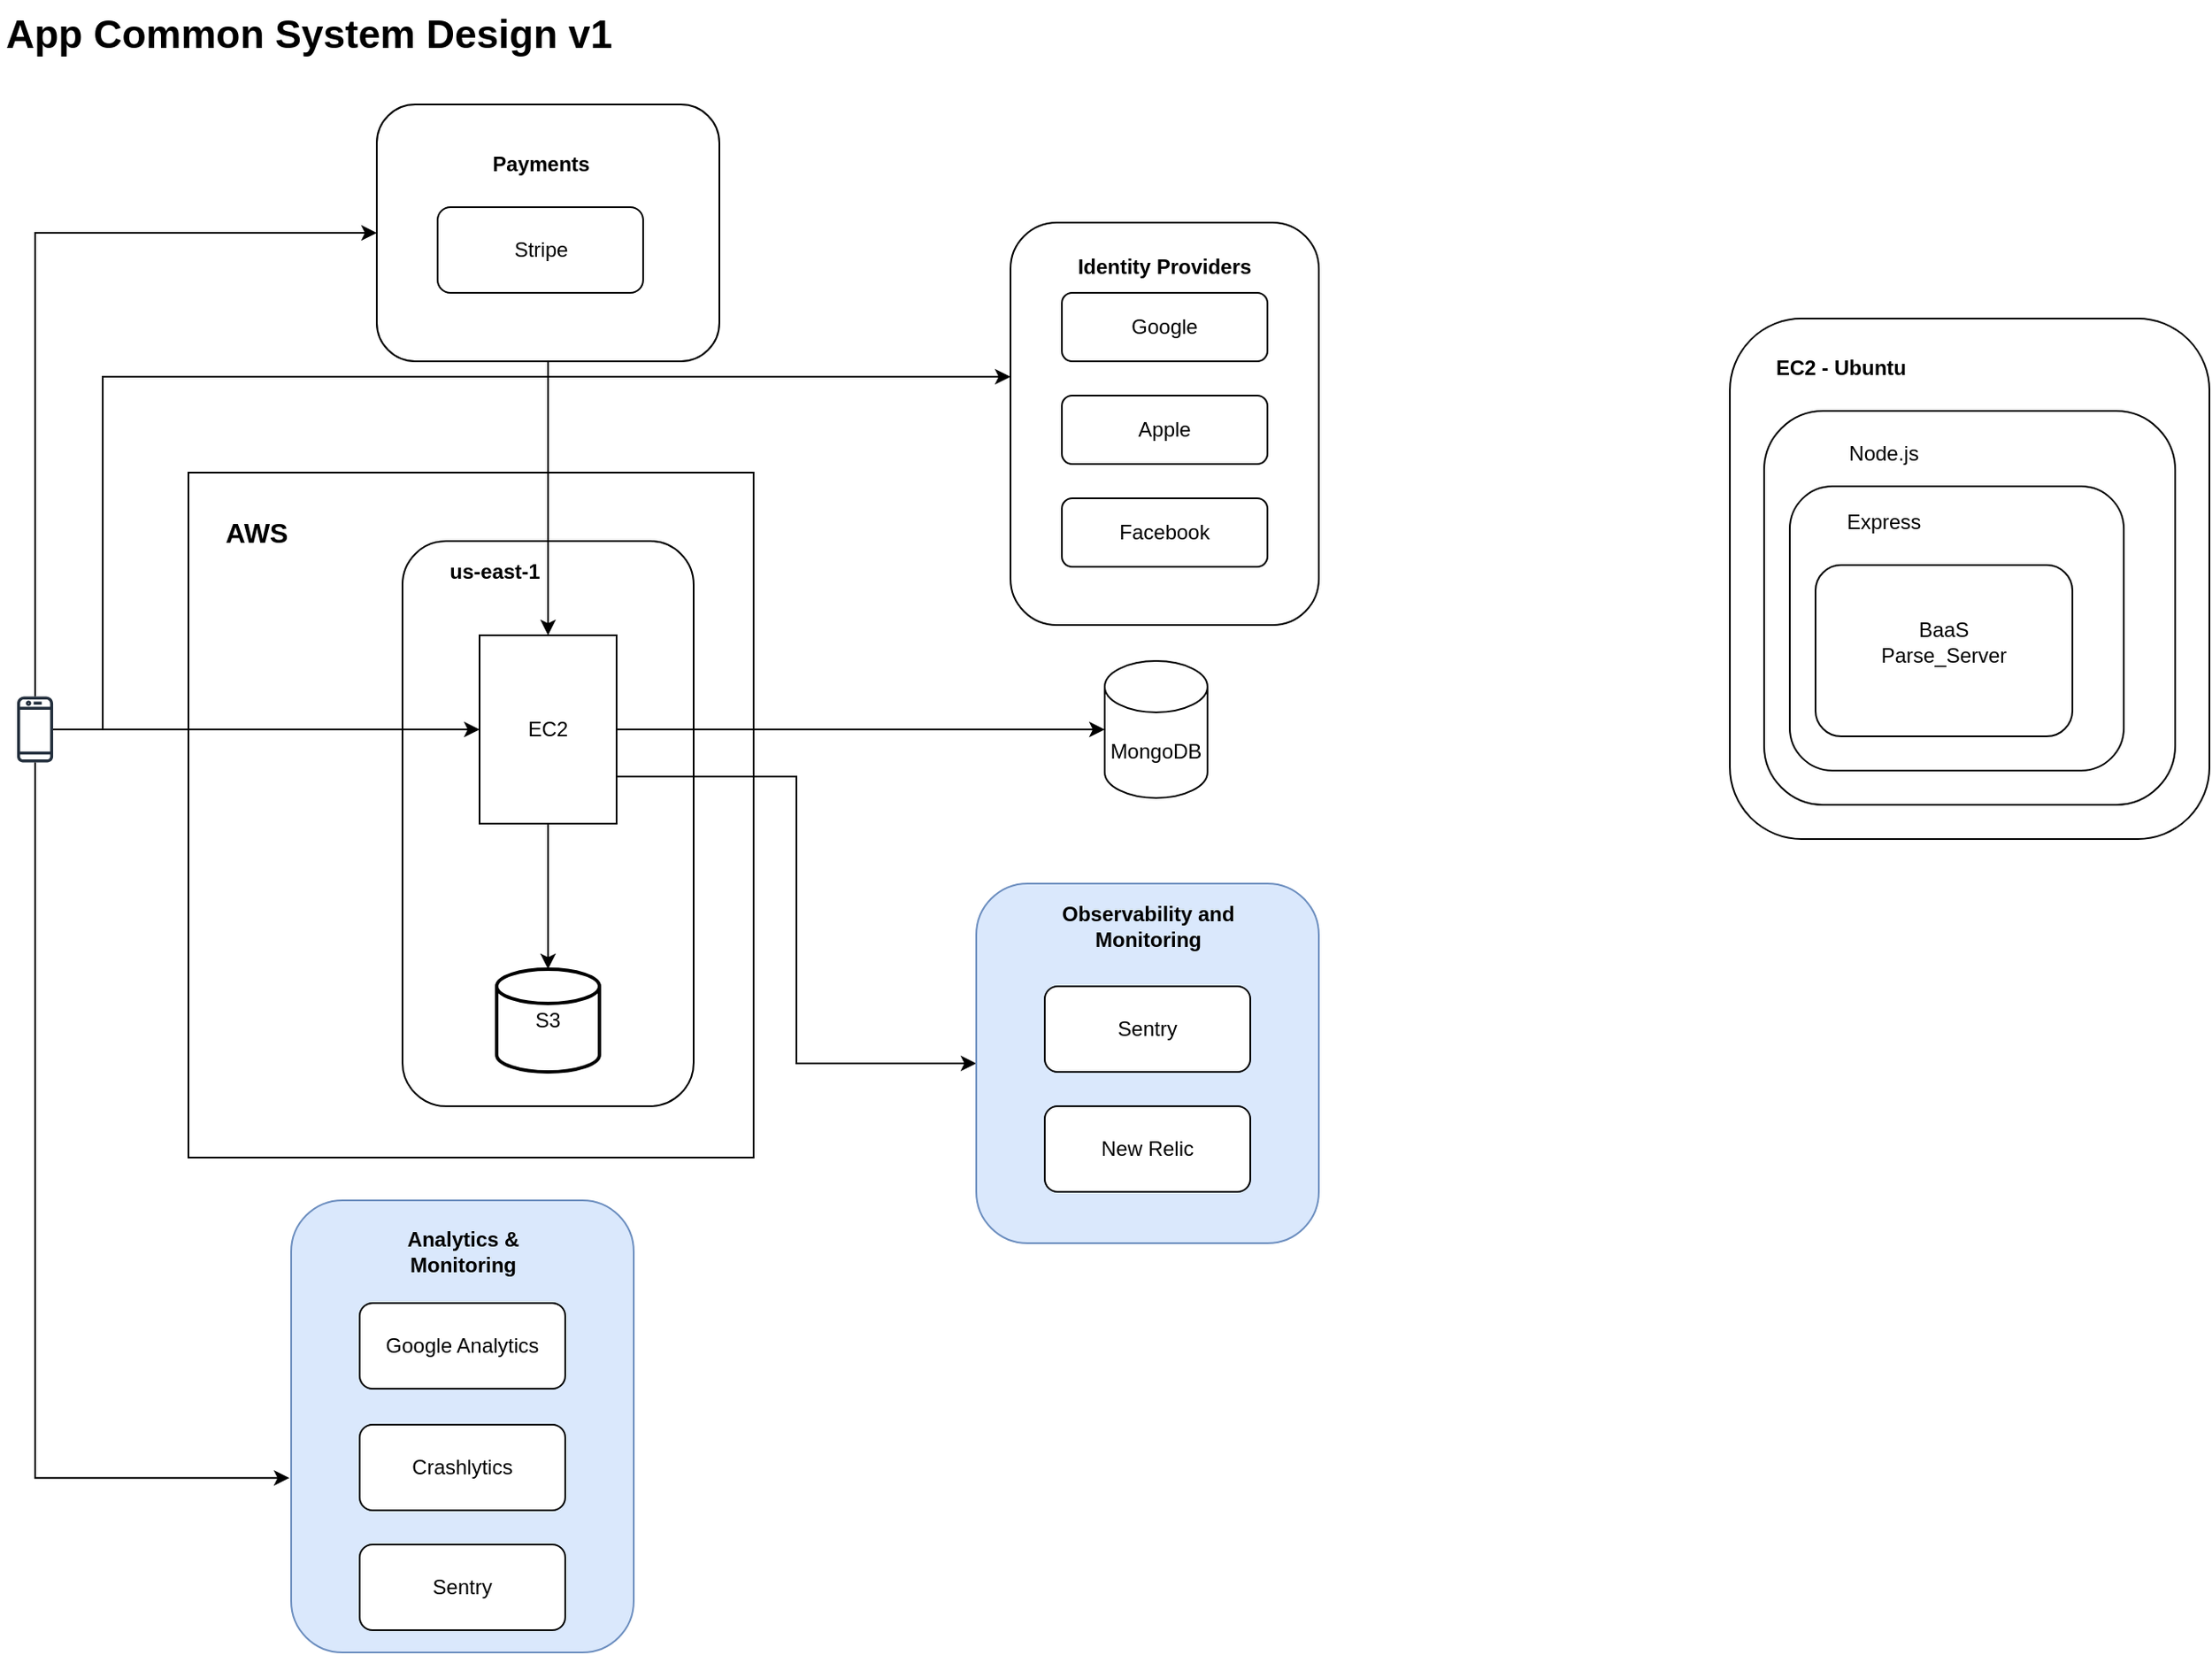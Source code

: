 <mxfile version="26.0.4">
  <diagram name="Page-1" id="NKPnQRwSP1cfZ27L-5-N">
    <mxGraphModel dx="1242" dy="819" grid="1" gridSize="10" guides="1" tooltips="1" connect="1" arrows="1" fold="1" page="1" pageScale="1" pageWidth="1700" pageHeight="1100" math="0" shadow="0">
      <root>
        <mxCell id="0" />
        <mxCell id="1" parent="0" />
        <mxCell id="Hi555N7dm8DbJ_s_1SJW-18" value="" style="rounded=1;whiteSpace=wrap;html=1;fillColor=none;" parent="1" vertex="1">
          <mxGeometry x="620" y="150" width="180" height="235" as="geometry" />
        </mxCell>
        <mxCell id="Hi555N7dm8DbJ_s_1SJW-49" style="edgeStyle=orthogonalEdgeStyle;rounded=0;orthogonalLoop=1;jettySize=auto;html=1;" parent="1" source="Hi555N7dm8DbJ_s_1SJW-44" target="Hi555N7dm8DbJ_s_1SJW-3" edge="1">
          <mxGeometry relative="1" as="geometry" />
        </mxCell>
        <mxCell id="Hi555N7dm8DbJ_s_1SJW-44" value="" style="rounded=1;whiteSpace=wrap;html=1;fillColor=none;" parent="1" vertex="1">
          <mxGeometry x="250" y="81" width="200" height="150" as="geometry" />
        </mxCell>
        <mxCell id="Hi555N7dm8DbJ_s_1SJW-27" value="" style="rounded=1;whiteSpace=wrap;html=1;fillColor=none;" parent="1" vertex="1">
          <mxGeometry x="265" y="336" width="170" height="330" as="geometry" />
        </mxCell>
        <mxCell id="Hi555N7dm8DbJ_s_1SJW-12" value="" style="rounded=0;whiteSpace=wrap;html=1;fillColor=none;" parent="1" vertex="1">
          <mxGeometry x="140" y="296" width="330" height="400" as="geometry" />
        </mxCell>
        <mxCell id="Hi555N7dm8DbJ_s_1SJW-1" value="App Common System Design v1" style="text;html=1;align=center;verticalAlign=middle;resizable=0;points=[];autosize=1;strokeColor=none;fillColor=none;fontSize=23;fontStyle=1" parent="1" vertex="1">
          <mxGeometry x="30" y="20" width="360" height="40" as="geometry" />
        </mxCell>
        <mxCell id="Hi555N7dm8DbJ_s_1SJW-2" value="MongoDB" style="shape=cylinder3;whiteSpace=wrap;html=1;boundedLbl=1;backgroundOutline=1;size=15;" parent="1" vertex="1">
          <mxGeometry x="675" y="406" width="60" height="80" as="geometry" />
        </mxCell>
        <mxCell id="Hi555N7dm8DbJ_s_1SJW-33" style="edgeStyle=orthogonalEdgeStyle;rounded=0;orthogonalLoop=1;jettySize=auto;html=1;exitX=1;exitY=0.75;exitDx=0;exitDy=0;entryX=0;entryY=0.5;entryDx=0;entryDy=0;" parent="1" source="Hi555N7dm8DbJ_s_1SJW-3" target="Hi555N7dm8DbJ_s_1SJW-29" edge="1">
          <mxGeometry relative="1" as="geometry" />
        </mxCell>
        <mxCell id="Hi555N7dm8DbJ_s_1SJW-3" value="EC2" style="rounded=0;whiteSpace=wrap;html=1;" parent="1" vertex="1">
          <mxGeometry x="310" y="391" width="80" height="110" as="geometry" />
        </mxCell>
        <mxCell id="Hi555N7dm8DbJ_s_1SJW-51" style="edgeStyle=orthogonalEdgeStyle;rounded=0;orthogonalLoop=1;jettySize=auto;html=1;entryX=0;entryY=0.5;entryDx=0;entryDy=0;" parent="1" source="Hi555N7dm8DbJ_s_1SJW-5" target="Hi555N7dm8DbJ_s_1SJW-44" edge="1">
          <mxGeometry relative="1" as="geometry">
            <Array as="points">
              <mxPoint x="51" y="156" />
            </Array>
          </mxGeometry>
        </mxCell>
        <mxCell id="Hi555N7dm8DbJ_s_1SJW-5" value="" style="sketch=0;outlineConnect=0;fontColor=#232F3E;gradientColor=none;fillColor=#232F3D;strokeColor=none;dashed=0;verticalLabelPosition=bottom;verticalAlign=top;align=center;html=1;fontSize=12;fontStyle=0;aspect=fixed;pointerEvents=1;shape=mxgraph.aws4.mobile_client;" parent="1" vertex="1">
          <mxGeometry x="40" y="426" width="21.03" height="40" as="geometry" />
        </mxCell>
        <mxCell id="Hi555N7dm8DbJ_s_1SJW-10" style="edgeStyle=orthogonalEdgeStyle;rounded=0;orthogonalLoop=1;jettySize=auto;html=1;entryX=0;entryY=0.5;entryDx=0;entryDy=0;" parent="1" source="Hi555N7dm8DbJ_s_1SJW-5" target="Hi555N7dm8DbJ_s_1SJW-3" edge="1">
          <mxGeometry relative="1" as="geometry">
            <mxPoint x="229" y="446" as="sourcePoint" />
          </mxGeometry>
        </mxCell>
        <mxCell id="Hi555N7dm8DbJ_s_1SJW-7" value="S3" style="strokeWidth=2;html=1;shape=mxgraph.flowchart.database;whiteSpace=wrap;" parent="1" vertex="1">
          <mxGeometry x="320" y="586" width="60" height="60" as="geometry" />
        </mxCell>
        <mxCell id="Hi555N7dm8DbJ_s_1SJW-11" style="edgeStyle=orthogonalEdgeStyle;rounded=0;orthogonalLoop=1;jettySize=auto;html=1;exitX=0.5;exitY=1;exitDx=0;exitDy=0;entryX=0.5;entryY=0;entryDx=0;entryDy=0;entryPerimeter=0;" parent="1" source="Hi555N7dm8DbJ_s_1SJW-3" target="Hi555N7dm8DbJ_s_1SJW-7" edge="1">
          <mxGeometry relative="1" as="geometry" />
        </mxCell>
        <mxCell id="Hi555N7dm8DbJ_s_1SJW-13" value="AWS" style="text;html=1;align=center;verticalAlign=middle;whiteSpace=wrap;rounded=0;fontStyle=1;fontSize=16;" parent="1" vertex="1">
          <mxGeometry x="150" y="316" width="60" height="30" as="geometry" />
        </mxCell>
        <mxCell id="Hi555N7dm8DbJ_s_1SJW-15" value="Google" style="rounded=1;whiteSpace=wrap;html=1;" parent="1" vertex="1">
          <mxGeometry x="650" y="191" width="120" height="40" as="geometry" />
        </mxCell>
        <mxCell id="Hi555N7dm8DbJ_s_1SJW-16" value="Apple" style="rounded=1;whiteSpace=wrap;html=1;" parent="1" vertex="1">
          <mxGeometry x="650" y="251" width="120" height="40" as="geometry" />
        </mxCell>
        <mxCell id="Hi555N7dm8DbJ_s_1SJW-17" value="Facebook" style="rounded=1;whiteSpace=wrap;html=1;" parent="1" vertex="1">
          <mxGeometry x="650" y="311" width="120" height="40" as="geometry" />
        </mxCell>
        <mxCell id="Hi555N7dm8DbJ_s_1SJW-19" value="Identity Providers" style="text;html=1;align=center;verticalAlign=middle;whiteSpace=wrap;rounded=0;fontStyle=1" parent="1" vertex="1">
          <mxGeometry x="650" y="161" width="120" height="30" as="geometry" />
        </mxCell>
        <mxCell id="Hi555N7dm8DbJ_s_1SJW-23" value="" style="rounded=1;whiteSpace=wrap;html=1;fillColor=#dae8fc;strokeColor=#6c8ebf;" parent="1" vertex="1">
          <mxGeometry x="200" y="721" width="200" height="264" as="geometry" />
        </mxCell>
        <mxCell id="Hi555N7dm8DbJ_s_1SJW-21" value="Google Analytics" style="rounded=1;whiteSpace=wrap;html=1;" parent="1" vertex="1">
          <mxGeometry x="240" y="781" width="120" height="50" as="geometry" />
        </mxCell>
        <mxCell id="Hi555N7dm8DbJ_s_1SJW-22" value="Crashlytics" style="rounded=1;whiteSpace=wrap;html=1;" parent="1" vertex="1">
          <mxGeometry x="240" y="852" width="120" height="50" as="geometry" />
        </mxCell>
        <mxCell id="Hi555N7dm8DbJ_s_1SJW-24" value="Analytics &amp;amp; Monitoring" style="text;html=1;align=center;verticalAlign=middle;whiteSpace=wrap;rounded=0;fontStyle=1" parent="1" vertex="1">
          <mxGeometry x="235.5" y="736" width="129" height="30" as="geometry" />
        </mxCell>
        <mxCell id="Hi555N7dm8DbJ_s_1SJW-28" value="us-east-1" style="text;html=1;align=center;verticalAlign=middle;whiteSpace=wrap;rounded=0;fontStyle=1" parent="1" vertex="1">
          <mxGeometry x="289" y="339" width="60" height="30" as="geometry" />
        </mxCell>
        <mxCell id="Hi555N7dm8DbJ_s_1SJW-29" value="" style="rounded=1;whiteSpace=wrap;html=1;fillColor=#dae8fc;strokeColor=#6c8ebf;" parent="1" vertex="1">
          <mxGeometry x="600" y="536" width="200" height="210" as="geometry" />
        </mxCell>
        <mxCell id="Hi555N7dm8DbJ_s_1SJW-30" value="Sentry" style="rounded=1;whiteSpace=wrap;html=1;" parent="1" vertex="1">
          <mxGeometry x="640" y="596" width="120" height="50" as="geometry" />
        </mxCell>
        <mxCell id="Hi555N7dm8DbJ_s_1SJW-31" value="New Relic" style="rounded=1;whiteSpace=wrap;html=1;" parent="1" vertex="1">
          <mxGeometry x="640" y="666" width="120" height="50" as="geometry" />
        </mxCell>
        <mxCell id="Hi555N7dm8DbJ_s_1SJW-32" value="Observability and Monitoring" style="text;html=1;align=center;verticalAlign=middle;whiteSpace=wrap;rounded=0;fontStyle=1" parent="1" vertex="1">
          <mxGeometry x="635.5" y="546" width="129" height="30" as="geometry" />
        </mxCell>
        <mxCell id="Hi555N7dm8DbJ_s_1SJW-34" value="" style="rounded=1;whiteSpace=wrap;html=1;" parent="1" vertex="1">
          <mxGeometry x="1040" y="206" width="280" height="304" as="geometry" />
        </mxCell>
        <mxCell id="Hi555N7dm8DbJ_s_1SJW-35" value="EC2 - Ubuntu" style="text;html=1;align=center;verticalAlign=middle;whiteSpace=wrap;rounded=0;fontStyle=1" parent="1" vertex="1">
          <mxGeometry x="1060" y="220" width="90" height="30" as="geometry" />
        </mxCell>
        <mxCell id="Hi555N7dm8DbJ_s_1SJW-36" value="" style="rounded=1;whiteSpace=wrap;html=1;" parent="1" vertex="1">
          <mxGeometry x="1060" y="260" width="240" height="230" as="geometry" />
        </mxCell>
        <mxCell id="Hi555N7dm8DbJ_s_1SJW-37" value="Node.js" style="text;html=1;align=center;verticalAlign=middle;whiteSpace=wrap;rounded=0;" parent="1" vertex="1">
          <mxGeometry x="1100" y="270" width="60" height="30" as="geometry" />
        </mxCell>
        <mxCell id="Hi555N7dm8DbJ_s_1SJW-38" value="" style="rounded=1;whiteSpace=wrap;html=1;fillColor=none;" parent="1" vertex="1">
          <mxGeometry x="1075" y="304" width="195" height="166" as="geometry" />
        </mxCell>
        <mxCell id="Hi555N7dm8DbJ_s_1SJW-39" value="Express" style="text;html=1;align=center;verticalAlign=middle;whiteSpace=wrap;rounded=0;" parent="1" vertex="1">
          <mxGeometry x="1100" y="310" width="60" height="30" as="geometry" />
        </mxCell>
        <mxCell id="Hi555N7dm8DbJ_s_1SJW-40" value="" style="rounded=1;whiteSpace=wrap;html=1;" parent="1" vertex="1">
          <mxGeometry x="1090" y="350" width="150" height="100" as="geometry" />
        </mxCell>
        <mxCell id="Hi555N7dm8DbJ_s_1SJW-41" style="edgeStyle=orthogonalEdgeStyle;rounded=0;orthogonalLoop=1;jettySize=auto;html=1;exitX=0.5;exitY=1;exitDx=0;exitDy=0;" parent="1" source="Hi555N7dm8DbJ_s_1SJW-38" target="Hi555N7dm8DbJ_s_1SJW-38" edge="1">
          <mxGeometry relative="1" as="geometry" />
        </mxCell>
        <mxCell id="Hi555N7dm8DbJ_s_1SJW-42" value="BaaS&lt;div&gt;Parse_Server&lt;/div&gt;" style="text;html=1;align=center;verticalAlign=middle;whiteSpace=wrap;rounded=0;" parent="1" vertex="1">
          <mxGeometry x="1135" y="380" width="60" height="30" as="geometry" />
        </mxCell>
        <mxCell id="Hi555N7dm8DbJ_s_1SJW-43" value="Stripe" style="rounded=1;whiteSpace=wrap;html=1;" parent="1" vertex="1">
          <mxGeometry x="285.5" y="141" width="120" height="50" as="geometry" />
        </mxCell>
        <mxCell id="Hi555N7dm8DbJ_s_1SJW-45" value="Payments" style="text;html=1;align=center;verticalAlign=middle;whiteSpace=wrap;rounded=0;fontStyle=1" parent="1" vertex="1">
          <mxGeometry x="315.5" y="101" width="60" height="30" as="geometry" />
        </mxCell>
        <mxCell id="rJazux8ZX7_Lg34G3Uto-2" value="Sentry" style="rounded=1;whiteSpace=wrap;html=1;" vertex="1" parent="1">
          <mxGeometry x="240" y="922" width="120" height="50" as="geometry" />
        </mxCell>
        <mxCell id="rJazux8ZX7_Lg34G3Uto-3" style="edgeStyle=orthogonalEdgeStyle;rounded=0;orthogonalLoop=1;jettySize=auto;html=1;entryX=-0.005;entryY=0.614;entryDx=0;entryDy=0;entryPerimeter=0;" edge="1" parent="1" source="Hi555N7dm8DbJ_s_1SJW-5" target="Hi555N7dm8DbJ_s_1SJW-23">
          <mxGeometry relative="1" as="geometry">
            <Array as="points">
              <mxPoint x="51" y="883" />
            </Array>
          </mxGeometry>
        </mxCell>
        <mxCell id="rJazux8ZX7_Lg34G3Uto-6" style="edgeStyle=orthogonalEdgeStyle;rounded=0;orthogonalLoop=1;jettySize=auto;html=1;entryX=0;entryY=0.5;entryDx=0;entryDy=0;entryPerimeter=0;" edge="1" parent="1" source="Hi555N7dm8DbJ_s_1SJW-3" target="Hi555N7dm8DbJ_s_1SJW-2">
          <mxGeometry relative="1" as="geometry" />
        </mxCell>
        <mxCell id="rJazux8ZX7_Lg34G3Uto-7" style="edgeStyle=orthogonalEdgeStyle;rounded=0;orthogonalLoop=1;jettySize=auto;html=1;entryX=0;entryY=0.383;entryDx=0;entryDy=0;entryPerimeter=0;" edge="1" parent="1" source="Hi555N7dm8DbJ_s_1SJW-5" target="Hi555N7dm8DbJ_s_1SJW-18">
          <mxGeometry relative="1" as="geometry">
            <Array as="points">
              <mxPoint x="90" y="446" />
              <mxPoint x="90" y="240" />
            </Array>
          </mxGeometry>
        </mxCell>
      </root>
    </mxGraphModel>
  </diagram>
</mxfile>
